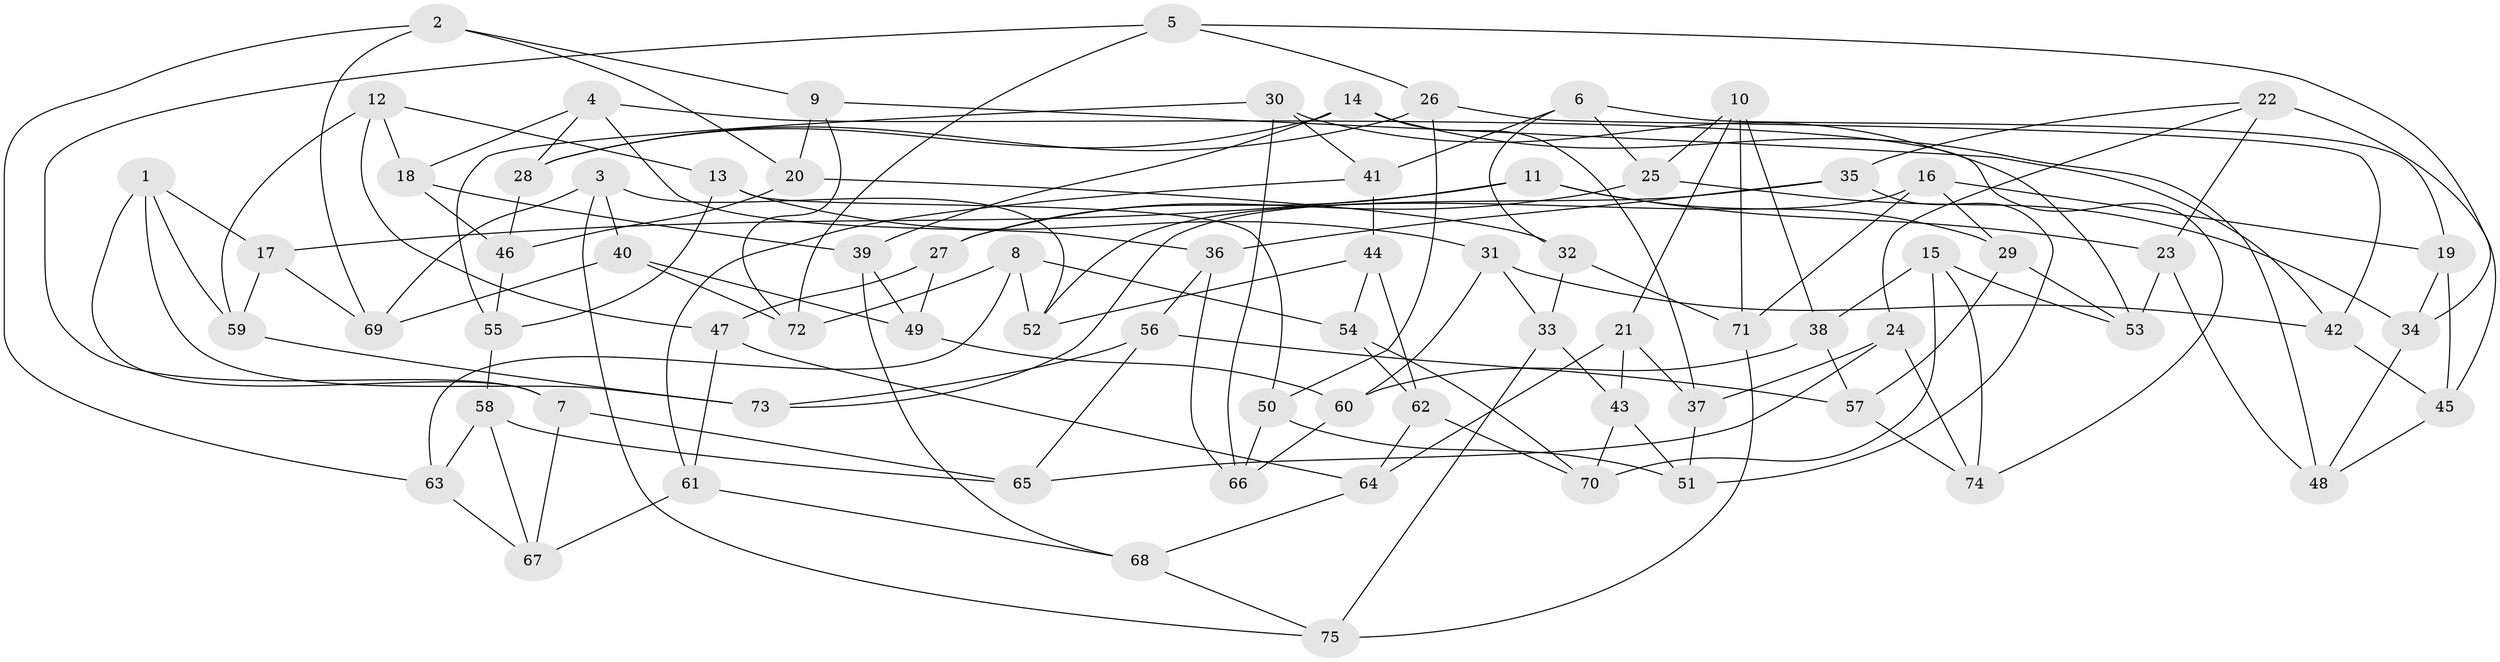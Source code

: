 // coarse degree distribution, {6: 0.4791666666666667, 4: 0.3958333333333333, 5: 0.08333333333333333, 3: 0.041666666666666664}
// Generated by graph-tools (version 1.1) at 2025/52/02/27/25 19:52:30]
// undirected, 75 vertices, 150 edges
graph export_dot {
graph [start="1"]
  node [color=gray90,style=filled];
  1;
  2;
  3;
  4;
  5;
  6;
  7;
  8;
  9;
  10;
  11;
  12;
  13;
  14;
  15;
  16;
  17;
  18;
  19;
  20;
  21;
  22;
  23;
  24;
  25;
  26;
  27;
  28;
  29;
  30;
  31;
  32;
  33;
  34;
  35;
  36;
  37;
  38;
  39;
  40;
  41;
  42;
  43;
  44;
  45;
  46;
  47;
  48;
  49;
  50;
  51;
  52;
  53;
  54;
  55;
  56;
  57;
  58;
  59;
  60;
  61;
  62;
  63;
  64;
  65;
  66;
  67;
  68;
  69;
  70;
  71;
  72;
  73;
  74;
  75;
  1 -- 17;
  1 -- 73;
  1 -- 59;
  1 -- 7;
  2 -- 63;
  2 -- 20;
  2 -- 69;
  2 -- 9;
  3 -- 69;
  3 -- 52;
  3 -- 40;
  3 -- 75;
  4 -- 18;
  4 -- 36;
  4 -- 28;
  4 -- 74;
  5 -- 34;
  5 -- 7;
  5 -- 72;
  5 -- 26;
  6 -- 25;
  6 -- 41;
  6 -- 32;
  6 -- 19;
  7 -- 65;
  7 -- 67;
  8 -- 63;
  8 -- 72;
  8 -- 54;
  8 -- 52;
  9 -- 72;
  9 -- 42;
  9 -- 20;
  10 -- 38;
  10 -- 71;
  10 -- 25;
  10 -- 21;
  11 -- 23;
  11 -- 29;
  11 -- 27;
  11 -- 17;
  12 -- 18;
  12 -- 59;
  12 -- 47;
  12 -- 13;
  13 -- 31;
  13 -- 55;
  13 -- 50;
  14 -- 37;
  14 -- 48;
  14 -- 39;
  14 -- 28;
  15 -- 70;
  15 -- 74;
  15 -- 38;
  15 -- 53;
  16 -- 19;
  16 -- 73;
  16 -- 29;
  16 -- 71;
  17 -- 69;
  17 -- 59;
  18 -- 39;
  18 -- 46;
  19 -- 45;
  19 -- 34;
  20 -- 46;
  20 -- 32;
  21 -- 43;
  21 -- 37;
  21 -- 64;
  22 -- 24;
  22 -- 23;
  22 -- 45;
  22 -- 35;
  23 -- 48;
  23 -- 53;
  24 -- 74;
  24 -- 65;
  24 -- 37;
  25 -- 34;
  25 -- 27;
  26 -- 42;
  26 -- 50;
  26 -- 28;
  27 -- 47;
  27 -- 49;
  28 -- 46;
  29 -- 57;
  29 -- 53;
  30 -- 53;
  30 -- 41;
  30 -- 66;
  30 -- 55;
  31 -- 33;
  31 -- 42;
  31 -- 60;
  32 -- 71;
  32 -- 33;
  33 -- 43;
  33 -- 75;
  34 -- 48;
  35 -- 52;
  35 -- 51;
  35 -- 36;
  36 -- 56;
  36 -- 66;
  37 -- 51;
  38 -- 57;
  38 -- 60;
  39 -- 49;
  39 -- 68;
  40 -- 49;
  40 -- 69;
  40 -- 72;
  41 -- 44;
  41 -- 61;
  42 -- 45;
  43 -- 51;
  43 -- 70;
  44 -- 52;
  44 -- 54;
  44 -- 62;
  45 -- 48;
  46 -- 55;
  47 -- 61;
  47 -- 64;
  49 -- 60;
  50 -- 51;
  50 -- 66;
  54 -- 62;
  54 -- 70;
  55 -- 58;
  56 -- 57;
  56 -- 65;
  56 -- 73;
  57 -- 74;
  58 -- 65;
  58 -- 63;
  58 -- 67;
  59 -- 73;
  60 -- 66;
  61 -- 67;
  61 -- 68;
  62 -- 64;
  62 -- 70;
  63 -- 67;
  64 -- 68;
  68 -- 75;
  71 -- 75;
}
